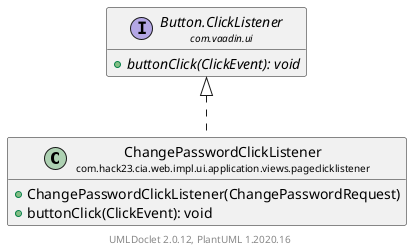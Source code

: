@startuml
    set namespaceSeparator none
    hide empty fields
    hide empty methods

    class "<size:14>ChangePasswordClickListener\n<size:10>com.hack23.cia.web.impl.ui.application.views.pageclicklistener" as com.hack23.cia.web.impl.ui.application.views.pageclicklistener.ChangePasswordClickListener [[ChangePasswordClickListener.html]] {
        +ChangePasswordClickListener(ChangePasswordRequest)
        +buttonClick(ClickEvent): void
    }

    interface "<size:14>Button.ClickListener\n<size:10>com.vaadin.ui" as com.vaadin.ui.Button.ClickListener {
        {abstract} +buttonClick(ClickEvent): void
    }

    com.vaadin.ui.Button.ClickListener <|.. com.hack23.cia.web.impl.ui.application.views.pageclicklistener.ChangePasswordClickListener

    center footer UMLDoclet 2.0.12, PlantUML 1.2020.16
@enduml
